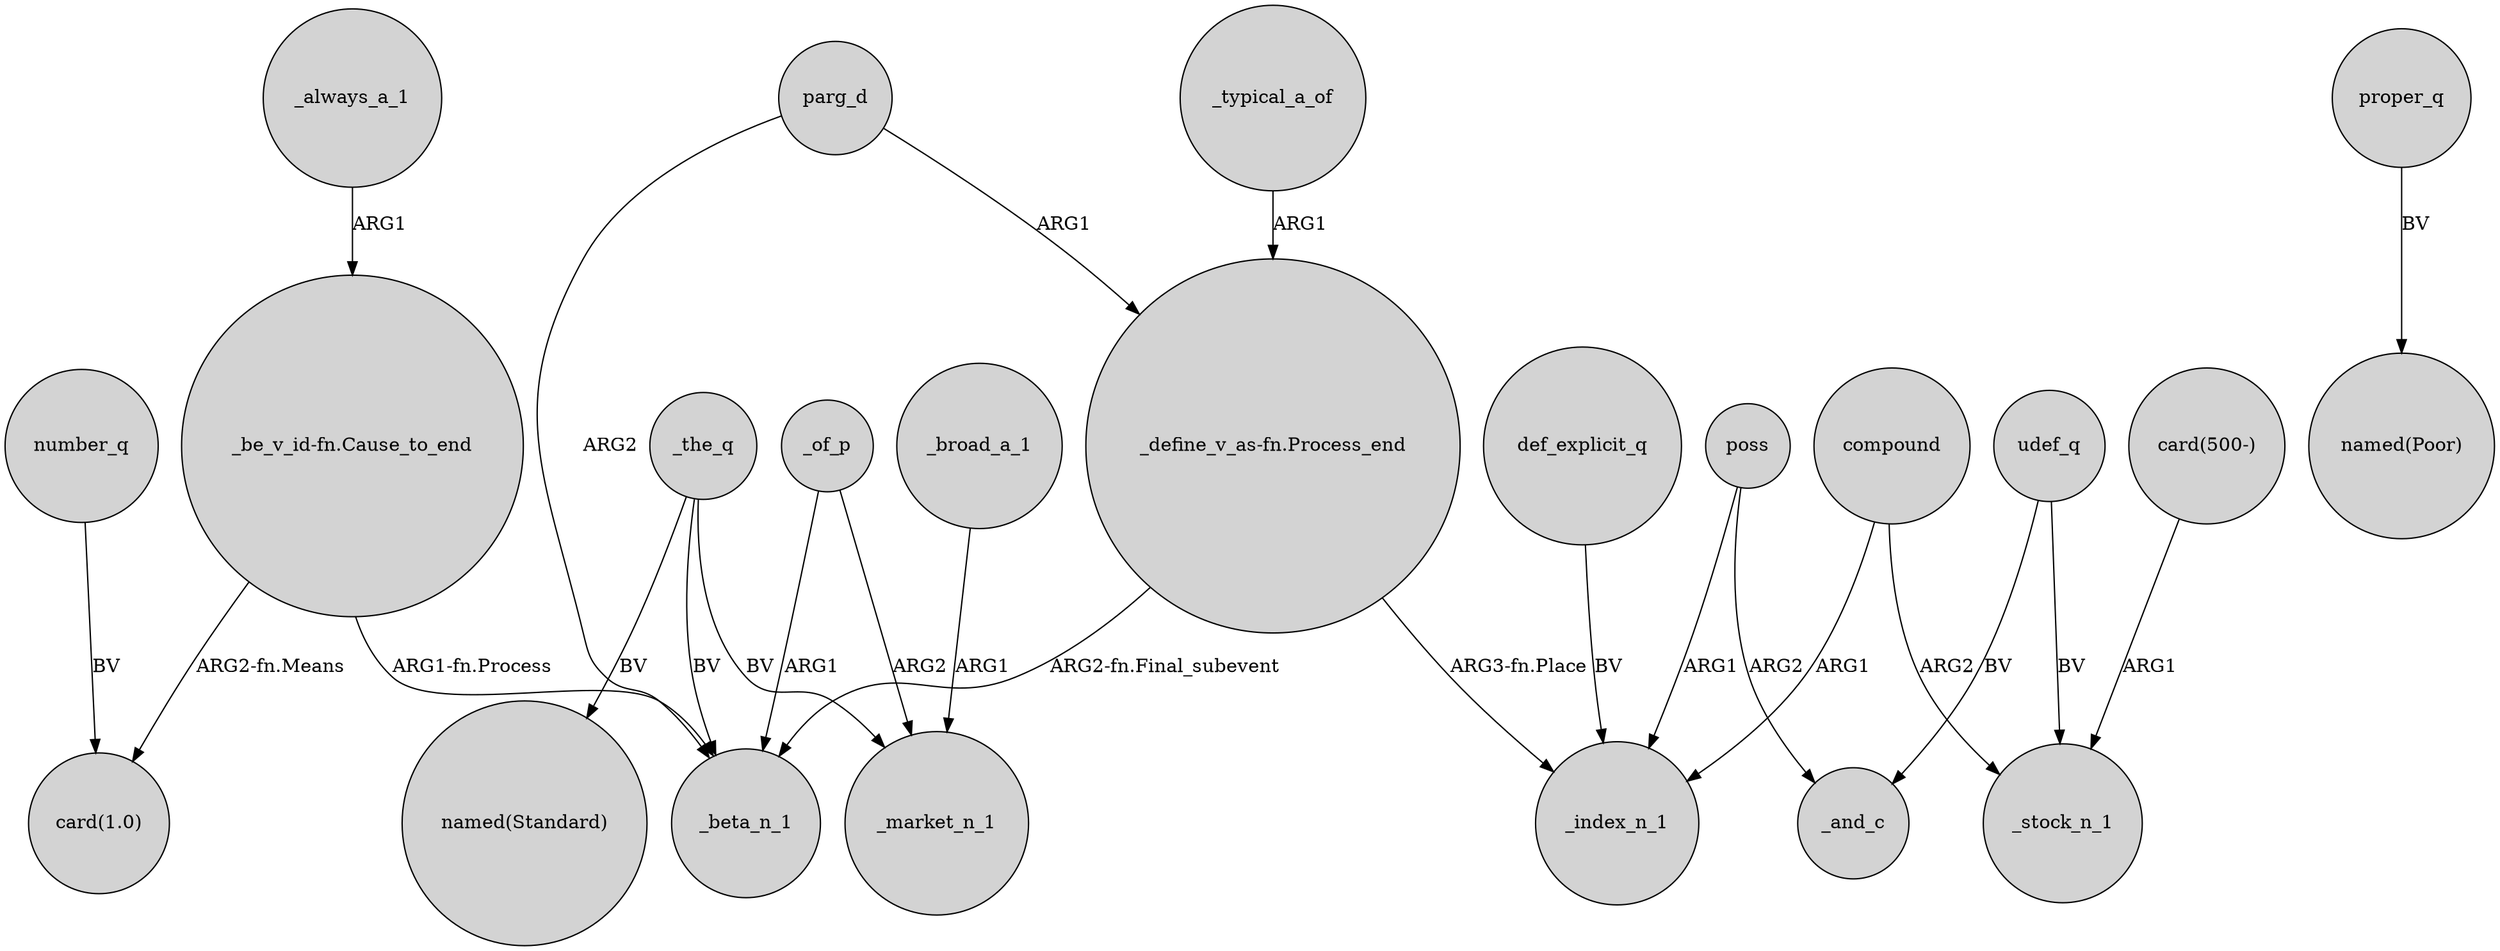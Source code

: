 digraph {
	node [shape=circle style=filled]
	parg_d -> "_define_v_as-fn.Process_end" [label=ARG1]
	"_define_v_as-fn.Process_end" -> _beta_n_1 [label="ARG2-fn.Final_subevent"]
	_always_a_1 -> "_be_v_id-fn.Cause_to_end" [label=ARG1]
	def_explicit_q -> _index_n_1 [label=BV]
	proper_q -> "named(Poor)" [label=BV]
	parg_d -> _beta_n_1 [label=ARG2]
	poss -> _index_n_1 [label=ARG1]
	"_define_v_as-fn.Process_end" -> _index_n_1 [label="ARG3-fn.Place"]
	_of_p -> _beta_n_1 [label=ARG1]
	udef_q -> _and_c [label=BV]
	_the_q -> _market_n_1 [label=BV]
	udef_q -> _stock_n_1 [label=BV]
	poss -> _and_c [label=ARG2]
	"card(500-)" -> _stock_n_1 [label=ARG1]
	compound -> _stock_n_1 [label=ARG2]
	"_be_v_id-fn.Cause_to_end" -> "card(1.0)" [label="ARG2-fn.Means"]
	compound -> _index_n_1 [label=ARG1]
	_the_q -> "named(Standard)" [label=BV]
	_broad_a_1 -> _market_n_1 [label=ARG1]
	_the_q -> _beta_n_1 [label=BV]
	number_q -> "card(1.0)" [label=BV]
	_of_p -> _market_n_1 [label=ARG2]
	"_be_v_id-fn.Cause_to_end" -> _beta_n_1 [label="ARG1-fn.Process"]
	_typical_a_of -> "_define_v_as-fn.Process_end" [label=ARG1]
}
